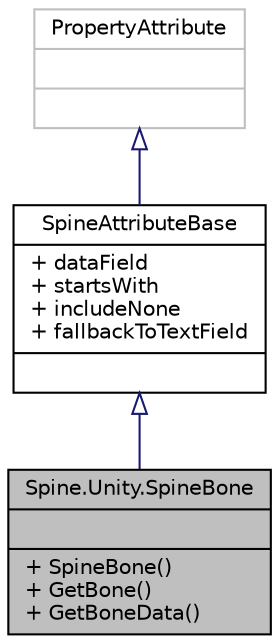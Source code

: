 digraph "Spine.Unity.SpineBone"
{
 // LATEX_PDF_SIZE
  edge [fontname="Helvetica",fontsize="10",labelfontname="Helvetica",labelfontsize="10"];
  node [fontname="Helvetica",fontsize="10",shape=record];
  Node1 [label="{Spine.Unity.SpineBone\n||+ SpineBone()\l+ GetBone()\l+ GetBoneData()\l}",height=0.2,width=0.4,color="black", fillcolor="grey75", style="filled", fontcolor="black",tooltip=" "];
  Node2 -> Node1 [dir="back",color="midnightblue",fontsize="10",style="solid",arrowtail="onormal",fontname="Helvetica"];
  Node2 [label="{SpineAttributeBase\n|+ dataField\l+ startsWith\l+ includeNone\l+ fallbackToTextField\l|}",height=0.2,width=0.4,color="black", fillcolor="white", style="filled",URL="$class_spine_1_1_unity_1_1_spine_attribute_base.html",tooltip=" "];
  Node3 -> Node2 [dir="back",color="midnightblue",fontsize="10",style="solid",arrowtail="onormal",fontname="Helvetica"];
  Node3 [label="{PropertyAttribute\n||}",height=0.2,width=0.4,color="grey75", fillcolor="white", style="filled",tooltip=" "];
}

